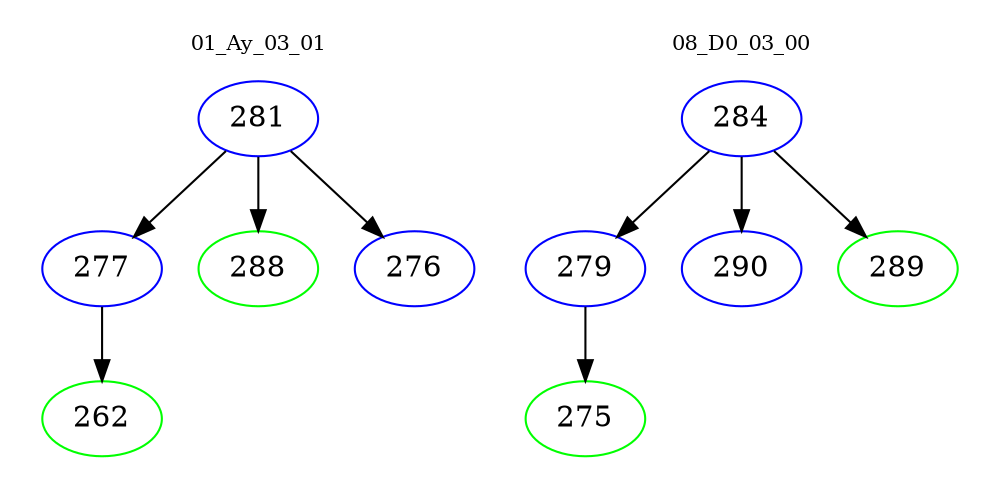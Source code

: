 digraph{
subgraph cluster_0 {
color = white
label = "01_Ay_03_01";
fontsize=10;
T0_281 [label="281", color="blue"]
T0_281 -> T0_277 [color="black"]
T0_277 [label="277", color="blue"]
T0_277 -> T0_262 [color="black"]
T0_262 [label="262", color="green"]
T0_281 -> T0_288 [color="black"]
T0_288 [label="288", color="green"]
T0_281 -> T0_276 [color="black"]
T0_276 [label="276", color="blue"]
}
subgraph cluster_1 {
color = white
label = "08_D0_03_00";
fontsize=10;
T1_284 [label="284", color="blue"]
T1_284 -> T1_279 [color="black"]
T1_279 [label="279", color="blue"]
T1_279 -> T1_275 [color="black"]
T1_275 [label="275", color="green"]
T1_284 -> T1_290 [color="black"]
T1_290 [label="290", color="blue"]
T1_284 -> T1_289 [color="black"]
T1_289 [label="289", color="green"]
}
}
